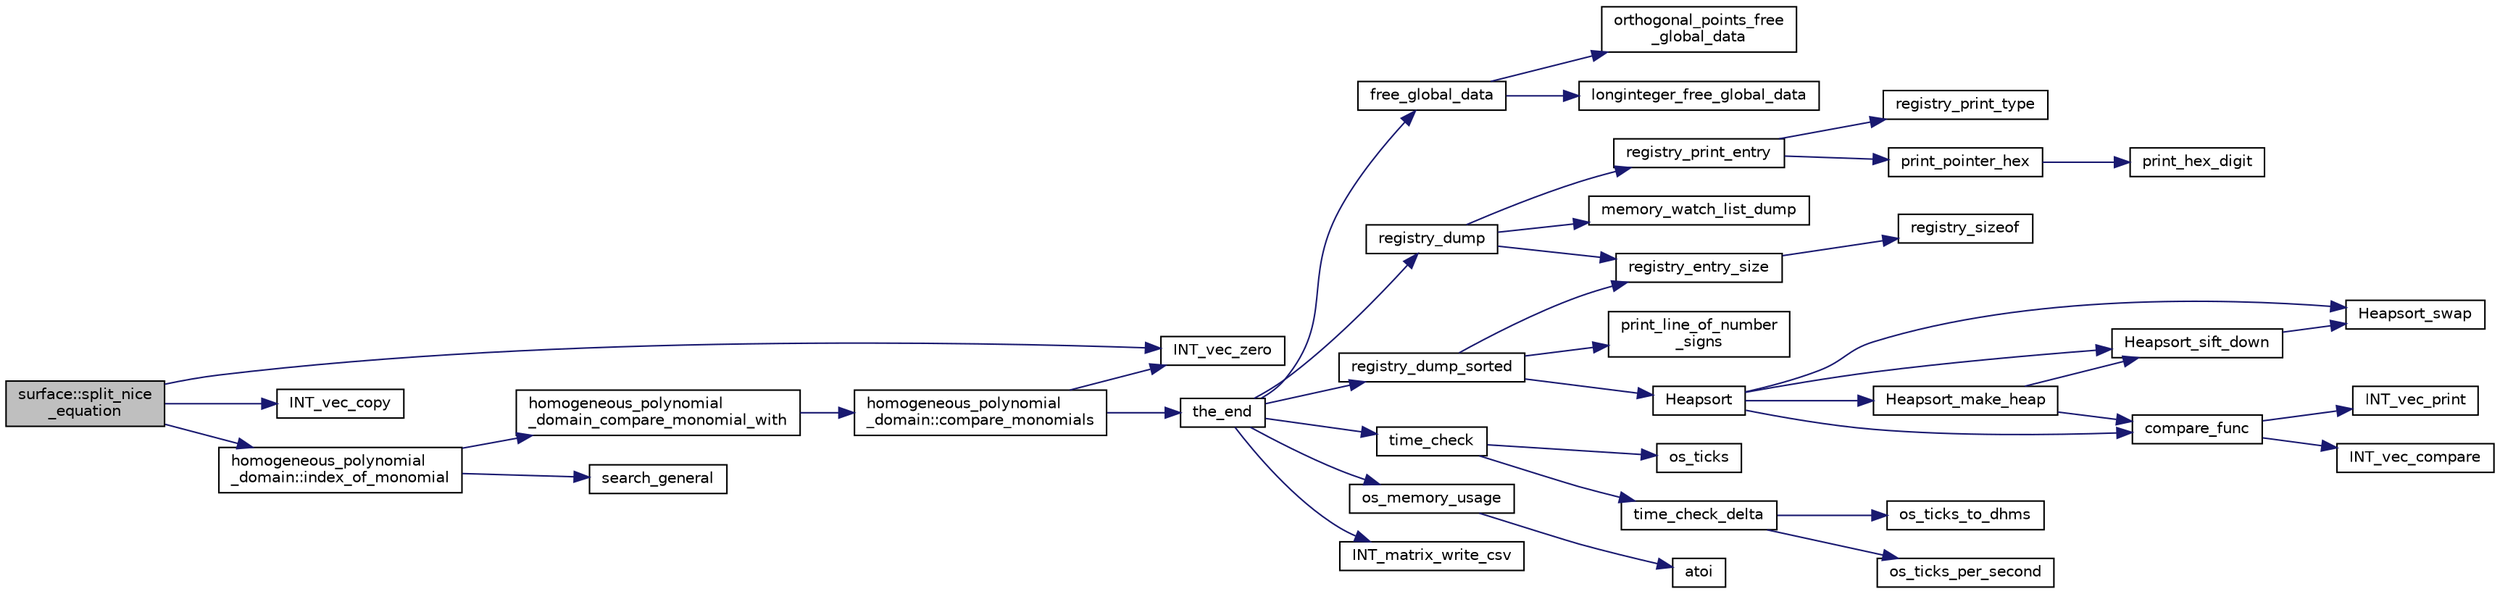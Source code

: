 digraph "surface::split_nice_equation"
{
  edge [fontname="Helvetica",fontsize="10",labelfontname="Helvetica",labelfontsize="10"];
  node [fontname="Helvetica",fontsize="10",shape=record];
  rankdir="LR";
  Node5207 [label="surface::split_nice\l_equation",height=0.2,width=0.4,color="black", fillcolor="grey75", style="filled", fontcolor="black"];
  Node5207 -> Node5208 [color="midnightblue",fontsize="10",style="solid",fontname="Helvetica"];
  Node5208 [label="INT_vec_zero",height=0.2,width=0.4,color="black", fillcolor="white", style="filled",URL="$df/dbf/sajeeb_8_c.html#aa8c9c7977203577026080f546fe4980f"];
  Node5207 -> Node5209 [color="midnightblue",fontsize="10",style="solid",fontname="Helvetica"];
  Node5209 [label="INT_vec_copy",height=0.2,width=0.4,color="black", fillcolor="white", style="filled",URL="$df/dbf/sajeeb_8_c.html#ac2d875e27e009af6ec04d17254d11075"];
  Node5207 -> Node5210 [color="midnightblue",fontsize="10",style="solid",fontname="Helvetica"];
  Node5210 [label="homogeneous_polynomial\l_domain::index_of_monomial",height=0.2,width=0.4,color="black", fillcolor="white", style="filled",URL="$d2/da7/classhomogeneous__polynomial__domain.html#a3fad3fb2b940014fcfece1cebfbfa3ae"];
  Node5210 -> Node5211 [color="midnightblue",fontsize="10",style="solid",fontname="Helvetica"];
  Node5211 [label="search_general",height=0.2,width=0.4,color="black", fillcolor="white", style="filled",URL="$d5/de2/foundations_2data__structures_2data__structures_8h.html#a9377e1012d2575d9cb22787cecf71eec"];
  Node5210 -> Node5212 [color="midnightblue",fontsize="10",style="solid",fontname="Helvetica"];
  Node5212 [label="homogeneous_polynomial\l_domain_compare_monomial_with",height=0.2,width=0.4,color="black", fillcolor="white", style="filled",URL="$dd/db5/homogeneous__polynomial__domain_8_c.html#a0a0f8d40815145e0aceceabebad8d63d"];
  Node5212 -> Node5213 [color="midnightblue",fontsize="10",style="solid",fontname="Helvetica"];
  Node5213 [label="homogeneous_polynomial\l_domain::compare_monomials",height=0.2,width=0.4,color="black", fillcolor="white", style="filled",URL="$d2/da7/classhomogeneous__polynomial__domain.html#a05c5959cb62502954c9cf93a85b8c019"];
  Node5213 -> Node5208 [color="midnightblue",fontsize="10",style="solid",fontname="Helvetica"];
  Node5213 -> Node5214 [color="midnightblue",fontsize="10",style="solid",fontname="Helvetica"];
  Node5214 [label="the_end",height=0.2,width=0.4,color="black", fillcolor="white", style="filled",URL="$d9/d60/discreta_8h.html#a3ebbd3ccb665a9f78deaa7408577b60c"];
  Node5214 -> Node5215 [color="midnightblue",fontsize="10",style="solid",fontname="Helvetica"];
  Node5215 [label="free_global_data",height=0.2,width=0.4,color="black", fillcolor="white", style="filled",URL="$d3/dfb/discreta__global_8_c.html#a6bd9eb050090f8cf1e92db88a459cc28"];
  Node5215 -> Node5216 [color="midnightblue",fontsize="10",style="solid",fontname="Helvetica"];
  Node5216 [label="orthogonal_points_free\l_global_data",height=0.2,width=0.4,color="black", fillcolor="white", style="filled",URL="$d4/d67/geometry_8h.html#a9ff48c751a12182f1cc6ee384f80aa0b"];
  Node5215 -> Node5217 [color="midnightblue",fontsize="10",style="solid",fontname="Helvetica"];
  Node5217 [label="longinteger_free_global_data",height=0.2,width=0.4,color="black", fillcolor="white", style="filled",URL="$de/dc5/algebra__and__number__theory_8h.html#a6160ced6b3ffc2765c111f7d4f94ed42"];
  Node5214 -> Node5218 [color="midnightblue",fontsize="10",style="solid",fontname="Helvetica"];
  Node5218 [label="registry_dump",height=0.2,width=0.4,color="black", fillcolor="white", style="filled",URL="$d5/db4/io__and__os_8h.html#a8ad65cbe10865661e8bafd6be2164955"];
  Node5218 -> Node5219 [color="midnightblue",fontsize="10",style="solid",fontname="Helvetica"];
  Node5219 [label="registry_print_entry",height=0.2,width=0.4,color="black", fillcolor="white", style="filled",URL="$df/d84/foundations_2io__and__os_2memory_8_c.html#a2b54b210ed9aae58085d1ef7fa3bcbff"];
  Node5219 -> Node5220 [color="midnightblue",fontsize="10",style="solid",fontname="Helvetica"];
  Node5220 [label="print_pointer_hex",height=0.2,width=0.4,color="black", fillcolor="white", style="filled",URL="$d5/db4/io__and__os_8h.html#a32add94de62a1d910cc0fc35ed90ab48"];
  Node5220 -> Node5221 [color="midnightblue",fontsize="10",style="solid",fontname="Helvetica"];
  Node5221 [label="print_hex_digit",height=0.2,width=0.4,color="black", fillcolor="white", style="filled",URL="$d4/d74/util_8_c.html#a36c64a828eefed0a0cfdd6186ec92c31"];
  Node5219 -> Node5222 [color="midnightblue",fontsize="10",style="solid",fontname="Helvetica"];
  Node5222 [label="registry_print_type",height=0.2,width=0.4,color="black", fillcolor="white", style="filled",URL="$df/d84/foundations_2io__and__os_2memory_8_c.html#a0c81861cc8a6dd21364c89bb3ac8e82c"];
  Node5218 -> Node5223 [color="midnightblue",fontsize="10",style="solid",fontname="Helvetica"];
  Node5223 [label="registry_entry_size",height=0.2,width=0.4,color="black", fillcolor="white", style="filled",URL="$df/d84/foundations_2io__and__os_2memory_8_c.html#abb7fc0eff582133f5bd8a7cbd78d742b"];
  Node5223 -> Node5224 [color="midnightblue",fontsize="10",style="solid",fontname="Helvetica"];
  Node5224 [label="registry_sizeof",height=0.2,width=0.4,color="black", fillcolor="white", style="filled",URL="$df/d84/foundations_2io__and__os_2memory_8_c.html#a1ebe71d1cd99d79db497355f608be044"];
  Node5218 -> Node5225 [color="midnightblue",fontsize="10",style="solid",fontname="Helvetica"];
  Node5225 [label="memory_watch_list_dump",height=0.2,width=0.4,color="black", fillcolor="white", style="filled",URL="$df/d84/foundations_2io__and__os_2memory_8_c.html#ad0967d55a42071e28f50be4fbe7893bd"];
  Node5214 -> Node5226 [color="midnightblue",fontsize="10",style="solid",fontname="Helvetica"];
  Node5226 [label="registry_dump_sorted",height=0.2,width=0.4,color="black", fillcolor="white", style="filled",URL="$d5/db4/io__and__os_8h.html#aa28c9ee8650332ad2d526d5eb4fae48e"];
  Node5226 -> Node5227 [color="midnightblue",fontsize="10",style="solid",fontname="Helvetica"];
  Node5227 [label="print_line_of_number\l_signs",height=0.2,width=0.4,color="black", fillcolor="white", style="filled",URL="$d5/db4/io__and__os_8h.html#a59b640c1f8b0040f26fa06b641191105"];
  Node5226 -> Node5223 [color="midnightblue",fontsize="10",style="solid",fontname="Helvetica"];
  Node5226 -> Node5228 [color="midnightblue",fontsize="10",style="solid",fontname="Helvetica"];
  Node5228 [label="Heapsort",height=0.2,width=0.4,color="black", fillcolor="white", style="filled",URL="$d5/de2/foundations_2data__structures_2data__structures_8h.html#a2af240488f5893071c88af35d9f06b6d"];
  Node5228 -> Node5229 [color="midnightblue",fontsize="10",style="solid",fontname="Helvetica"];
  Node5229 [label="Heapsort_make_heap",height=0.2,width=0.4,color="black", fillcolor="white", style="filled",URL="$d4/dd7/sorting_8_c.html#ae2f81d9c1e532bee5c80dfae7cc45bcc"];
  Node5229 -> Node5230 [color="midnightblue",fontsize="10",style="solid",fontname="Helvetica"];
  Node5230 [label="Heapsort_sift_down",height=0.2,width=0.4,color="black", fillcolor="white", style="filled",URL="$d4/dd7/sorting_8_c.html#a89625a5f8e99e9a76db45ad133b5a3f3"];
  Node5230 -> Node5231 [color="midnightblue",fontsize="10",style="solid",fontname="Helvetica"];
  Node5231 [label="Heapsort_swap",height=0.2,width=0.4,color="black", fillcolor="white", style="filled",URL="$d4/dd7/sorting_8_c.html#a7d47ff5b6218622f072ca38a87900496"];
  Node5229 -> Node5232 [color="midnightblue",fontsize="10",style="solid",fontname="Helvetica"];
  Node5232 [label="compare_func",height=0.2,width=0.4,color="black", fillcolor="white", style="filled",URL="$dc/d77/pentomino__5x5_8_c.html#af532ec92afffcb63cd1f1180e96642d4"];
  Node5232 -> Node5233 [color="midnightblue",fontsize="10",style="solid",fontname="Helvetica"];
  Node5233 [label="INT_vec_compare",height=0.2,width=0.4,color="black", fillcolor="white", style="filled",URL="$d5/de2/foundations_2data__structures_2data__structures_8h.html#ac1a17fca23fb4a338aef8547a4c2fded"];
  Node5232 -> Node5234 [color="midnightblue",fontsize="10",style="solid",fontname="Helvetica"];
  Node5234 [label="INT_vec_print",height=0.2,width=0.4,color="black", fillcolor="white", style="filled",URL="$df/dbf/sajeeb_8_c.html#a79a5901af0b47dd0d694109543c027fe"];
  Node5228 -> Node5232 [color="midnightblue",fontsize="10",style="solid",fontname="Helvetica"];
  Node5228 -> Node5231 [color="midnightblue",fontsize="10",style="solid",fontname="Helvetica"];
  Node5228 -> Node5230 [color="midnightblue",fontsize="10",style="solid",fontname="Helvetica"];
  Node5214 -> Node5235 [color="midnightblue",fontsize="10",style="solid",fontname="Helvetica"];
  Node5235 [label="time_check",height=0.2,width=0.4,color="black", fillcolor="white", style="filled",URL="$d9/d60/discreta_8h.html#a04d64356f0c7cb798e55daec998c527e"];
  Node5235 -> Node5236 [color="midnightblue",fontsize="10",style="solid",fontname="Helvetica"];
  Node5236 [label="os_ticks",height=0.2,width=0.4,color="black", fillcolor="white", style="filled",URL="$d5/db4/io__and__os_8h.html#a3da6d2b09e35d569adb7101dffcb5224"];
  Node5235 -> Node5237 [color="midnightblue",fontsize="10",style="solid",fontname="Helvetica"];
  Node5237 [label="time_check_delta",height=0.2,width=0.4,color="black", fillcolor="white", style="filled",URL="$d3/d72/global_8_c.html#a89a8565e34c7dcbb97180cd6af7454a1"];
  Node5237 -> Node5238 [color="midnightblue",fontsize="10",style="solid",fontname="Helvetica"];
  Node5238 [label="os_ticks_per_second",height=0.2,width=0.4,color="black", fillcolor="white", style="filled",URL="$d5/db4/io__and__os_8h.html#a1b35e7a094dfde9db39ae352c9c17042"];
  Node5237 -> Node5239 [color="midnightblue",fontsize="10",style="solid",fontname="Helvetica"];
  Node5239 [label="os_ticks_to_dhms",height=0.2,width=0.4,color="black", fillcolor="white", style="filled",URL="$d5/db4/io__and__os_8h.html#a0d715587fd9b8ab4e2bc822a2be313ba"];
  Node5214 -> Node5240 [color="midnightblue",fontsize="10",style="solid",fontname="Helvetica"];
  Node5240 [label="os_memory_usage",height=0.2,width=0.4,color="black", fillcolor="white", style="filled",URL="$d5/db4/io__and__os_8h.html#a5d6ab4b80c58e5d8bdb0fd1625709d0b"];
  Node5240 -> Node5241 [color="midnightblue",fontsize="10",style="solid",fontname="Helvetica"];
  Node5241 [label="atoi",height=0.2,width=0.4,color="black", fillcolor="white", style="filled",URL="$d9/d60/discreta_8h.html#ad0ac71cbcb495289e474437d6b7d7fac"];
  Node5214 -> Node5242 [color="midnightblue",fontsize="10",style="solid",fontname="Helvetica"];
  Node5242 [label="INT_matrix_write_csv",height=0.2,width=0.4,color="black", fillcolor="white", style="filled",URL="$d5/db4/io__and__os_8h.html#a57604af509e1d43e918fd38e5f4ee96f"];
}
